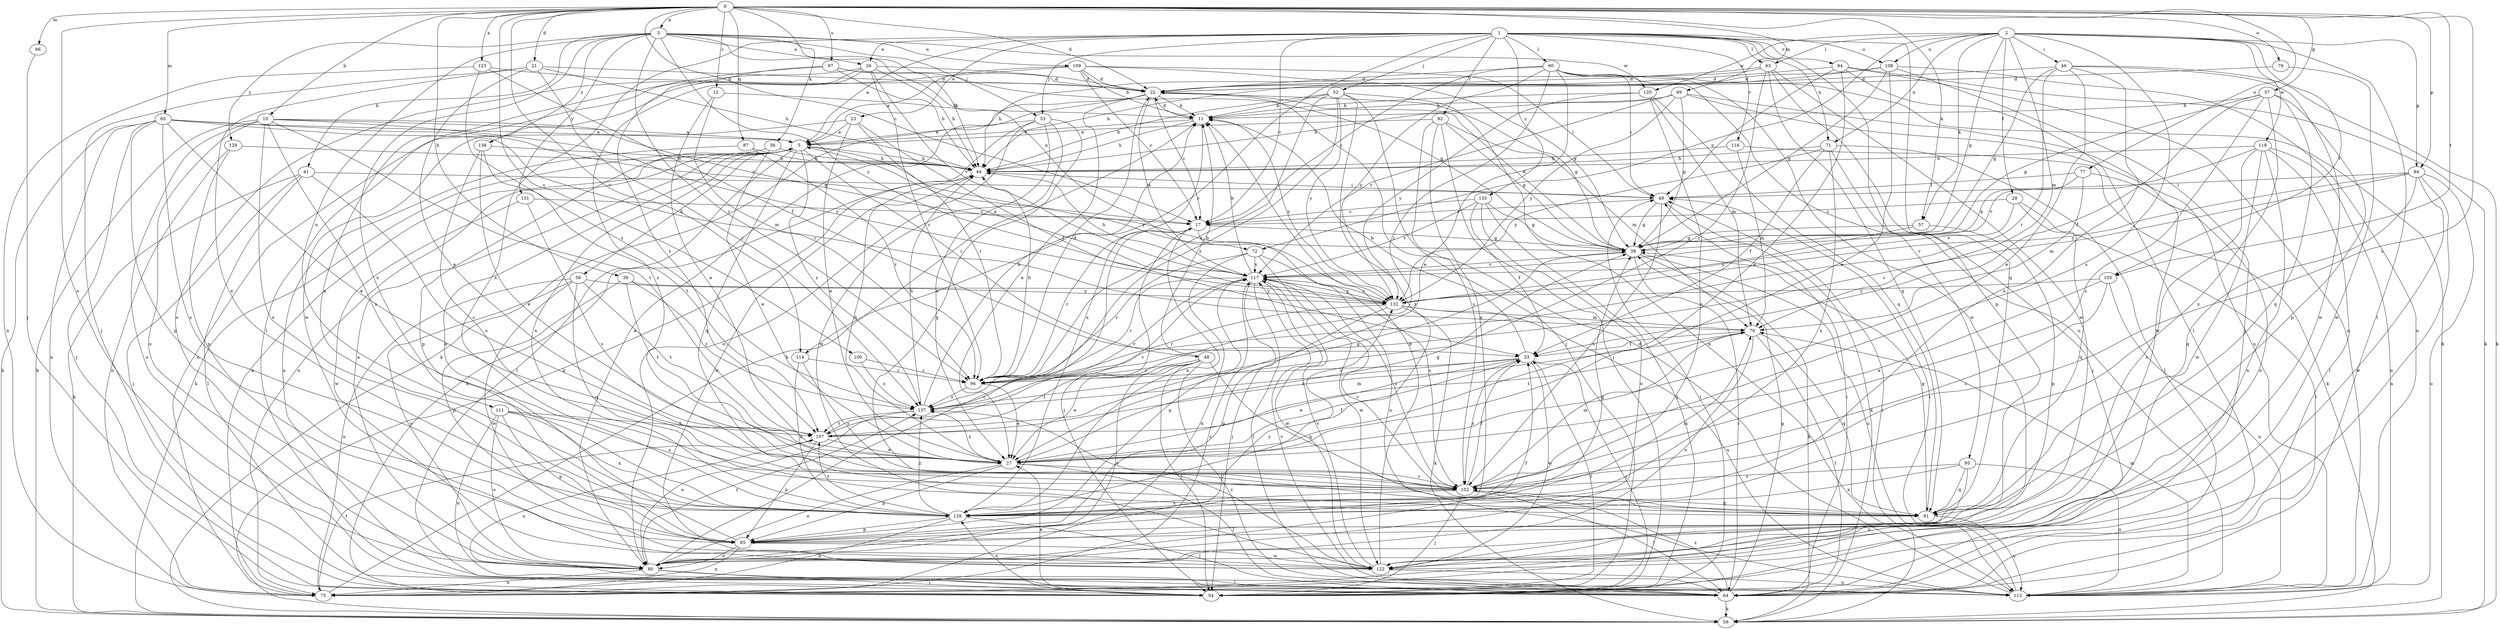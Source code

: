 strict digraph  {
0;
1;
2;
3;
5;
10;
11;
12;
17;
21;
22;
23;
26;
27;
29;
33;
37;
38;
39;
41;
44;
46;
48;
49;
52;
53;
54;
56;
57;
58;
59;
60;
63;
64;
65;
66;
69;
70;
71;
72;
75;
77;
79;
80;
84;
85;
87;
91;
92;
94;
95;
96;
97;
100;
102;
105;
107;
108;
109;
111;
112;
114;
116;
117;
119;
120;
122;
123;
128;
129;
131;
132;
135;
136;
137;
0 -> 3  [label=a];
0 -> 10  [label=b];
0 -> 12  [label=c];
0 -> 17  [label=c];
0 -> 21  [label=d];
0 -> 22  [label=d];
0 -> 37  [label=g];
0 -> 39  [label=h];
0 -> 56  [label=k];
0 -> 57  [label=k];
0 -> 65  [label=m];
0 -> 66  [label=m];
0 -> 69  [label=m];
0 -> 77  [label=o];
0 -> 79  [label=o];
0 -> 80  [label=o];
0 -> 84  [label=p];
0 -> 87  [label=q];
0 -> 97  [label=s];
0 -> 100  [label=s];
0 -> 102  [label=s];
0 -> 105  [label=t];
0 -> 114  [label=v];
0 -> 123  [label=x];
1 -> 5  [label=a];
1 -> 17  [label=c];
1 -> 23  [label=e];
1 -> 26  [label=e];
1 -> 52  [label=j];
1 -> 53  [label=j];
1 -> 60  [label=l];
1 -> 63  [label=l];
1 -> 71  [label=n];
1 -> 91  [label=q];
1 -> 92  [label=r];
1 -> 94  [label=r];
1 -> 95  [label=r];
1 -> 108  [label=u];
1 -> 114  [label=v];
1 -> 116  [label=v];
1 -> 128  [label=x];
1 -> 135  [label=z];
2 -> 29  [label=f];
2 -> 38  [label=g];
2 -> 46  [label=i];
2 -> 57  [label=k];
2 -> 63  [label=l];
2 -> 64  [label=l];
2 -> 70  [label=m];
2 -> 71  [label=n];
2 -> 72  [label=n];
2 -> 84  [label=p];
2 -> 102  [label=s];
2 -> 105  [label=t];
2 -> 108  [label=u];
2 -> 119  [label=w];
2 -> 120  [label=w];
3 -> 26  [label=e];
3 -> 41  [label=h];
3 -> 44  [label=h];
3 -> 53  [label=j];
3 -> 72  [label=n];
3 -> 96  [label=r];
3 -> 109  [label=u];
3 -> 111  [label=u];
3 -> 120  [label=w];
3 -> 128  [label=x];
3 -> 129  [label=y];
3 -> 131  [label=y];
3 -> 132  [label=y];
3 -> 136  [label=z];
5 -> 44  [label=h];
5 -> 48  [label=i];
5 -> 58  [label=k];
5 -> 59  [label=k];
5 -> 64  [label=l];
5 -> 75  [label=n];
5 -> 91  [label=q];
5 -> 128  [label=x];
5 -> 132  [label=y];
5 -> 137  [label=z];
10 -> 5  [label=a];
10 -> 38  [label=g];
10 -> 59  [label=k];
10 -> 80  [label=o];
10 -> 102  [label=s];
10 -> 107  [label=t];
10 -> 112  [label=u];
10 -> 128  [label=x];
10 -> 132  [label=y];
11 -> 5  [label=a];
11 -> 22  [label=d];
11 -> 44  [label=h];
11 -> 128  [label=x];
11 -> 132  [label=y];
12 -> 11  [label=b];
12 -> 27  [label=e];
12 -> 96  [label=r];
17 -> 38  [label=g];
17 -> 54  [label=j];
17 -> 96  [label=r];
17 -> 112  [label=u];
17 -> 128  [label=x];
21 -> 22  [label=d];
21 -> 27  [label=e];
21 -> 44  [label=h];
21 -> 54  [label=j];
21 -> 128  [label=x];
21 -> 137  [label=z];
22 -> 11  [label=b];
22 -> 17  [label=c];
22 -> 27  [label=e];
22 -> 38  [label=g];
22 -> 59  [label=k];
22 -> 80  [label=o];
22 -> 117  [label=v];
23 -> 5  [label=a];
23 -> 27  [label=e];
23 -> 33  [label=f];
23 -> 75  [label=n];
23 -> 96  [label=r];
26 -> 22  [label=d];
26 -> 44  [label=h];
26 -> 64  [label=l];
26 -> 96  [label=r];
26 -> 102  [label=s];
26 -> 117  [label=v];
26 -> 122  [label=w];
27 -> 33  [label=f];
27 -> 38  [label=g];
27 -> 44  [label=h];
27 -> 64  [label=l];
27 -> 80  [label=o];
27 -> 85  [label=p];
27 -> 102  [label=s];
27 -> 137  [label=z];
29 -> 17  [label=c];
29 -> 64  [label=l];
29 -> 91  [label=q];
29 -> 117  [label=v];
33 -> 11  [label=b];
33 -> 27  [label=e];
33 -> 54  [label=j];
33 -> 96  [label=r];
33 -> 102  [label=s];
33 -> 122  [label=w];
33 -> 137  [label=z];
37 -> 11  [label=b];
37 -> 33  [label=f];
37 -> 38  [label=g];
37 -> 85  [label=p];
37 -> 91  [label=q];
37 -> 102  [label=s];
37 -> 128  [label=x];
38 -> 22  [label=d];
38 -> 59  [label=k];
38 -> 64  [label=l];
38 -> 112  [label=u];
38 -> 117  [label=v];
39 -> 85  [label=p];
39 -> 107  [label=t];
39 -> 132  [label=y];
39 -> 137  [label=z];
41 -> 49  [label=i];
41 -> 54  [label=j];
41 -> 59  [label=k];
41 -> 64  [label=l];
41 -> 102  [label=s];
44 -> 49  [label=i];
44 -> 122  [label=w];
46 -> 22  [label=d];
46 -> 27  [label=e];
46 -> 38  [label=g];
46 -> 59  [label=k];
46 -> 96  [label=r];
46 -> 122  [label=w];
46 -> 128  [label=x];
48 -> 11  [label=b];
48 -> 27  [label=e];
48 -> 54  [label=j];
48 -> 64  [label=l];
48 -> 80  [label=o];
48 -> 91  [label=q];
48 -> 96  [label=r];
48 -> 107  [label=t];
49 -> 17  [label=c];
49 -> 38  [label=g];
49 -> 59  [label=k];
49 -> 102  [label=s];
52 -> 11  [label=b];
52 -> 44  [label=h];
52 -> 54  [label=j];
52 -> 96  [label=r];
52 -> 112  [label=u];
52 -> 128  [label=x];
52 -> 132  [label=y];
52 -> 137  [label=z];
53 -> 5  [label=a];
53 -> 27  [label=e];
53 -> 59  [label=k];
53 -> 80  [label=o];
53 -> 91  [label=q];
53 -> 122  [label=w];
54 -> 27  [label=e];
54 -> 33  [label=f];
54 -> 44  [label=h];
54 -> 49  [label=i];
54 -> 128  [label=x];
56 -> 27  [label=e];
56 -> 44  [label=h];
56 -> 85  [label=p];
57 -> 38  [label=g];
57 -> 85  [label=p];
57 -> 132  [label=y];
58 -> 75  [label=n];
58 -> 80  [label=o];
58 -> 91  [label=q];
58 -> 107  [label=t];
58 -> 122  [label=w];
58 -> 132  [label=y];
59 -> 49  [label=i];
60 -> 17  [label=c];
60 -> 22  [label=d];
60 -> 27  [label=e];
60 -> 49  [label=i];
60 -> 59  [label=k];
60 -> 112  [label=u];
60 -> 122  [label=w];
60 -> 132  [label=y];
60 -> 137  [label=z];
63 -> 22  [label=d];
63 -> 44  [label=h];
63 -> 85  [label=p];
63 -> 91  [label=q];
63 -> 122  [label=w];
63 -> 137  [label=z];
64 -> 38  [label=g];
64 -> 49  [label=i];
64 -> 59  [label=k];
64 -> 102  [label=s];
64 -> 117  [label=v];
65 -> 5  [label=a];
65 -> 17  [label=c];
65 -> 27  [label=e];
65 -> 54  [label=j];
65 -> 59  [label=k];
65 -> 70  [label=m];
65 -> 75  [label=n];
65 -> 85  [label=p];
65 -> 128  [label=x];
66 -> 54  [label=j];
69 -> 11  [label=b];
69 -> 38  [label=g];
69 -> 44  [label=h];
69 -> 112  [label=u];
69 -> 117  [label=v];
69 -> 122  [label=w];
69 -> 132  [label=y];
70 -> 33  [label=f];
70 -> 64  [label=l];
70 -> 80  [label=o];
70 -> 91  [label=q];
70 -> 107  [label=t];
71 -> 33  [label=f];
71 -> 44  [label=h];
71 -> 54  [label=j];
71 -> 64  [label=l];
71 -> 128  [label=x];
71 -> 132  [label=y];
72 -> 75  [label=n];
72 -> 96  [label=r];
72 -> 102  [label=s];
72 -> 117  [label=v];
72 -> 122  [label=w];
75 -> 5  [label=a];
75 -> 11  [label=b];
75 -> 107  [label=t];
75 -> 117  [label=v];
77 -> 38  [label=g];
77 -> 49  [label=i];
77 -> 70  [label=m];
77 -> 80  [label=o];
79 -> 22  [label=d];
79 -> 122  [label=w];
80 -> 5  [label=a];
80 -> 17  [label=c];
80 -> 33  [label=f];
80 -> 54  [label=j];
80 -> 64  [label=l];
80 -> 75  [label=n];
80 -> 132  [label=y];
80 -> 137  [label=z];
84 -> 49  [label=i];
84 -> 75  [label=n];
84 -> 91  [label=q];
84 -> 96  [label=r];
84 -> 112  [label=u];
84 -> 122  [label=w];
84 -> 132  [label=y];
85 -> 5  [label=a];
85 -> 38  [label=g];
85 -> 75  [label=n];
85 -> 80  [label=o];
85 -> 122  [label=w];
87 -> 44  [label=h];
87 -> 96  [label=r];
87 -> 112  [label=u];
91 -> 38  [label=g];
91 -> 112  [label=u];
91 -> 117  [label=v];
92 -> 5  [label=a];
92 -> 38  [label=g];
92 -> 54  [label=j];
92 -> 70  [label=m];
92 -> 102  [label=s];
92 -> 128  [label=x];
94 -> 22  [label=d];
94 -> 27  [label=e];
94 -> 49  [label=i];
94 -> 59  [label=k];
94 -> 64  [label=l];
94 -> 112  [label=u];
95 -> 75  [label=n];
95 -> 91  [label=q];
95 -> 102  [label=s];
95 -> 112  [label=u];
95 -> 128  [label=x];
96 -> 22  [label=d];
96 -> 27  [label=e];
96 -> 44  [label=h];
96 -> 137  [label=z];
97 -> 22  [label=d];
97 -> 38  [label=g];
97 -> 44  [label=h];
97 -> 107  [label=t];
97 -> 128  [label=x];
100 -> 96  [label=r];
100 -> 137  [label=z];
102 -> 33  [label=f];
102 -> 54  [label=j];
102 -> 64  [label=l];
102 -> 70  [label=m];
102 -> 91  [label=q];
102 -> 128  [label=x];
105 -> 27  [label=e];
105 -> 102  [label=s];
105 -> 112  [label=u];
105 -> 132  [label=y];
107 -> 27  [label=e];
107 -> 38  [label=g];
107 -> 70  [label=m];
107 -> 85  [label=p];
107 -> 112  [label=u];
107 -> 117  [label=v];
108 -> 22  [label=d];
108 -> 27  [label=e];
108 -> 38  [label=g];
108 -> 44  [label=h];
108 -> 54  [label=j];
108 -> 112  [label=u];
109 -> 5  [label=a];
109 -> 11  [label=b];
109 -> 17  [label=c];
109 -> 22  [label=d];
109 -> 38  [label=g];
109 -> 49  [label=i];
109 -> 80  [label=o];
111 -> 80  [label=o];
111 -> 85  [label=p];
111 -> 102  [label=s];
111 -> 107  [label=t];
111 -> 112  [label=u];
111 -> 128  [label=x];
112 -> 22  [label=d];
112 -> 49  [label=i];
112 -> 70  [label=m];
114 -> 96  [label=r];
114 -> 102  [label=s];
114 -> 128  [label=x];
116 -> 44  [label=h];
116 -> 59  [label=k];
116 -> 70  [label=m];
117 -> 5  [label=a];
117 -> 11  [label=b];
117 -> 44  [label=h];
117 -> 54  [label=j];
117 -> 64  [label=l];
117 -> 85  [label=p];
117 -> 96  [label=r];
117 -> 102  [label=s];
117 -> 122  [label=w];
117 -> 132  [label=y];
119 -> 44  [label=h];
119 -> 64  [label=l];
119 -> 75  [label=n];
119 -> 80  [label=o];
119 -> 112  [label=u];
119 -> 117  [label=v];
119 -> 122  [label=w];
120 -> 11  [label=b];
120 -> 70  [label=m];
120 -> 91  [label=q];
120 -> 128  [label=x];
120 -> 132  [label=y];
122 -> 11  [label=b];
122 -> 112  [label=u];
122 -> 117  [label=v];
122 -> 137  [label=z];
123 -> 22  [label=d];
123 -> 33  [label=f];
123 -> 75  [label=n];
123 -> 137  [label=z];
128 -> 64  [label=l];
128 -> 70  [label=m];
128 -> 75  [label=n];
128 -> 85  [label=p];
128 -> 107  [label=t];
128 -> 137  [label=z];
129 -> 44  [label=h];
129 -> 75  [label=n];
129 -> 85  [label=p];
131 -> 17  [label=c];
131 -> 102  [label=s];
131 -> 122  [label=w];
132 -> 59  [label=k];
132 -> 70  [label=m];
132 -> 85  [label=p];
132 -> 96  [label=r];
132 -> 112  [label=u];
132 -> 117  [label=v];
135 -> 17  [label=c];
135 -> 33  [label=f];
135 -> 38  [label=g];
135 -> 54  [label=j];
135 -> 80  [label=o];
135 -> 117  [label=v];
136 -> 27  [label=e];
136 -> 44  [label=h];
136 -> 102  [label=s];
136 -> 107  [label=t];
137 -> 11  [label=b];
137 -> 44  [label=h];
137 -> 80  [label=o];
137 -> 107  [label=t];
137 -> 117  [label=v];
}
